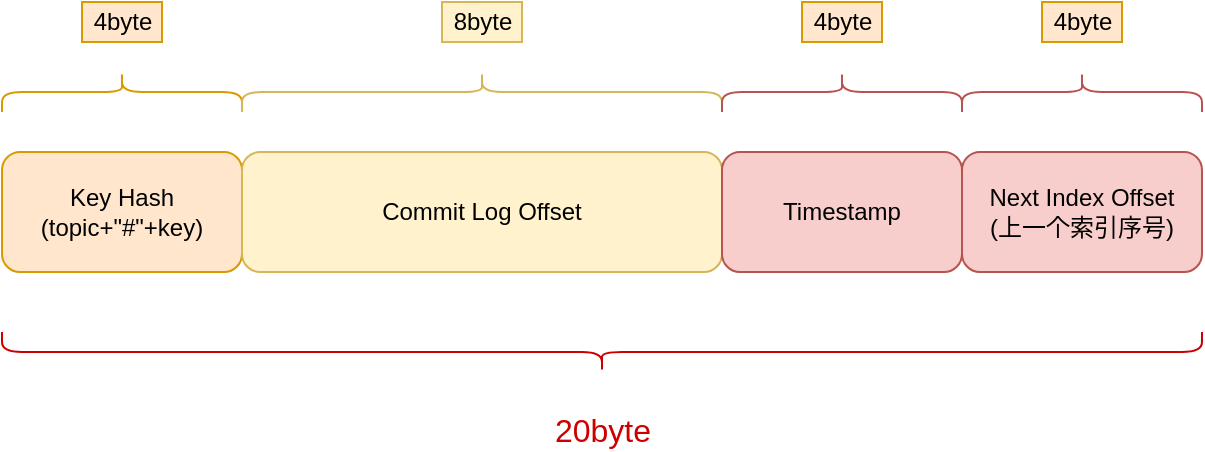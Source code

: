 <mxfile version="10.9.5" type="device"><diagram id="5NhnFjjeQjSQV46TmVVI" name="Page-1"><mxGraphModel dx="946" dy="682" grid="1" gridSize="10" guides="1" tooltips="1" connect="1" arrows="1" fold="1" page="1" pageScale="1" pageWidth="827" pageHeight="1169" math="0" shadow="0"><root><mxCell id="0"/><mxCell id="1" parent="0"/><mxCell id="1SPyq_22NrnceS6sCkD0-1" value="Key Hash&lt;br&gt;(topic+&quot;#&quot;+key)" style="rounded=1;whiteSpace=wrap;html=1;fillColor=#ffe6cc;strokeColor=#d79b00;" parent="1" vertex="1"><mxGeometry x="80" y="300" width="120" height="60" as="geometry"/></mxCell><mxCell id="1SPyq_22NrnceS6sCkD0-2" value="Commit Log Offset" style="rounded=1;whiteSpace=wrap;html=1;fillColor=#fff2cc;strokeColor=#d6b656;" parent="1" vertex="1"><mxGeometry x="200" y="300" width="240" height="60" as="geometry"/></mxCell><mxCell id="1SPyq_22NrnceS6sCkD0-3" value="Timestamp" style="rounded=1;whiteSpace=wrap;html=1;fillColor=#f8cecc;strokeColor=#b85450;" parent="1" vertex="1"><mxGeometry x="440" y="300" width="120" height="60" as="geometry"/></mxCell><mxCell id="1SPyq_22NrnceS6sCkD0-5" value="" style="shape=curlyBracket;whiteSpace=wrap;html=1;rounded=1;direction=south;fillColor=#ffe6cc;strokeColor=#d79b00;" parent="1" vertex="1"><mxGeometry x="80" y="260" width="120" height="20" as="geometry"/></mxCell><mxCell id="1SPyq_22NrnceS6sCkD0-6" value="" style="shape=curlyBracket;whiteSpace=wrap;html=1;rounded=1;direction=south;fillColor=#fff2cc;strokeColor=#d6b656;" parent="1" vertex="1"><mxGeometry x="200" y="260" width="240" height="20" as="geometry"/></mxCell><mxCell id="1SPyq_22NrnceS6sCkD0-7" value="" style="shape=curlyBracket;whiteSpace=wrap;html=1;rounded=1;direction=south;fillColor=#f8cecc;strokeColor=#b85450;" parent="1" vertex="1"><mxGeometry x="440" y="260" width="120" height="20" as="geometry"/></mxCell><mxCell id="1SPyq_22NrnceS6sCkD0-10" value="4byte&lt;br&gt;" style="text;html=1;resizable=0;points=[];autosize=1;align=center;verticalAlign=top;spacingTop=-4;fillColor=#ffe6cc;strokeColor=#d79b00;" parent="1" vertex="1"><mxGeometry x="120" y="225" width="40" height="20" as="geometry"/></mxCell><mxCell id="1SPyq_22NrnceS6sCkD0-11" value="8byte&lt;br&gt;" style="text;html=1;resizable=0;points=[];autosize=1;align=center;verticalAlign=top;spacingTop=-4;fillColor=#fff2cc;strokeColor=#d6b656;" parent="1" vertex="1"><mxGeometry x="300" y="225" width="40" height="20" as="geometry"/></mxCell><mxCell id="1SPyq_22NrnceS6sCkD0-13" value="" style="shape=curlyBracket;whiteSpace=wrap;html=1;rounded=1;direction=north;fillColor=#fff2cc;strokeColor=#CC0000;" parent="1" vertex="1"><mxGeometry x="80" y="390" width="600" height="20" as="geometry"/></mxCell><mxCell id="1SPyq_22NrnceS6sCkD0-14" value="&lt;span style=&quot;font-size: 16px ; white-space: normal ; background-color: rgb(255 , 255 , 255)&quot;&gt;20byte&lt;/span&gt;" style="text;html=1;resizable=0;points=[];autosize=1;align=center;verticalAlign=top;spacingTop=-4;fontColor=#CC0000;" parent="1" vertex="1"><mxGeometry x="350" y="427" width="60" height="20" as="geometry"/></mxCell><mxCell id="M6SzHZd0jZNLIqL5BN-y-1" value="Next Index Offset&lt;br&gt;(上一个索引序号)" style="rounded=1;whiteSpace=wrap;html=1;fillColor=#f8cecc;strokeColor=#b85450;" vertex="1" parent="1"><mxGeometry x="560" y="300" width="120" height="60" as="geometry"/></mxCell><mxCell id="M6SzHZd0jZNLIqL5BN-y-2" value="" style="shape=curlyBracket;whiteSpace=wrap;html=1;rounded=1;direction=south;fillColor=#f8cecc;strokeColor=#b85450;" vertex="1" parent="1"><mxGeometry x="560" y="260" width="120" height="20" as="geometry"/></mxCell><mxCell id="M6SzHZd0jZNLIqL5BN-y-5" value="4byte&lt;br&gt;" style="text;html=1;resizable=0;points=[];autosize=1;align=center;verticalAlign=top;spacingTop=-4;fillColor=#ffe6cc;strokeColor=#d79b00;" vertex="1" parent="1"><mxGeometry x="600" y="225" width="40" height="20" as="geometry"/></mxCell><mxCell id="M6SzHZd0jZNLIqL5BN-y-6" value="4byte&lt;br&gt;" style="text;html=1;resizable=0;points=[];autosize=1;align=center;verticalAlign=top;spacingTop=-4;fillColor=#ffe6cc;strokeColor=#d79b00;" vertex="1" parent="1"><mxGeometry x="480" y="225" width="40" height="20" as="geometry"/></mxCell></root></mxGraphModel></diagram></mxfile>